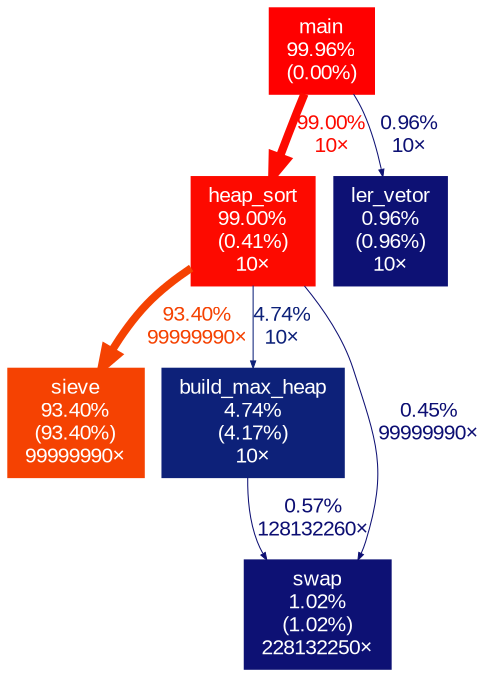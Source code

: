 digraph {
	tooltip=" "
	graph [fontname=Arial, nodesep=0.125, ranksep=0.25];
	node [fontcolor=white, fontname=Arial, height=0, shape=box, style=filled, width=0];
	edge [fontname=Arial];
	1 [color="#ff0000", fontcolor="#ffffff", fontsize="10.00", label="main\n99.96%\n(0.00%)"];
	1 -> 2 [arrowsize="0.99", color="#fd0a00", fontcolor="#fd0a00", fontsize="10.00", label="99.00%\n10×", labeldistance="3.96", penwidth="3.96"];
	1 -> 6 [arrowsize="0.35", color="#0d1174", fontcolor="#0d1174", fontsize="10.00", label="0.96%\n10×", labeldistance="0.50", penwidth="0.50"];
	2 [color="#fd0a00", fontcolor="#ffffff", fontsize="10.00", label="heap_sort\n99.00%\n(0.41%)\n10×"];
	2 -> 3 [arrowsize="0.97", color="#f54202", fontcolor="#f54202", fontsize="10.00", label="93.40%\n99999990×", labeldistance="3.74", penwidth="3.74"];
	2 -> 4 [arrowsize="0.35", color="#0d2179", fontcolor="#0d2179", fontsize="10.00", label="4.74%\n10×", labeldistance="0.50", penwidth="0.50"];
	2 -> 5 [arrowsize="0.35", color="#0d0f73", fontcolor="#0d0f73", fontsize="10.00", label="0.45%\n99999990×", labeldistance="0.50", penwidth="0.50"];
	3 [color="#f54202", fontcolor="#ffffff", fontsize="10.00", label="sieve\n93.40%\n(93.40%)\n99999990×"];
	4 [color="#0d2179", fontcolor="#ffffff", fontsize="10.00", label="build_max_heap\n4.74%\n(4.17%)\n10×"];
	4 -> 5 [arrowsize="0.35", color="#0d0f73", fontcolor="#0d0f73", fontsize="10.00", label="0.57%\n128132260×", labeldistance="0.50", penwidth="0.50"];
	5 [color="#0d1174", fontcolor="#ffffff", fontsize="10.00", label="swap\n1.02%\n(1.02%)\n228132250×"];
	6 [color="#0d1174", fontcolor="#ffffff", fontsize="10.00", label="ler_vetor\n0.96%\n(0.96%)\n10×"];
}
